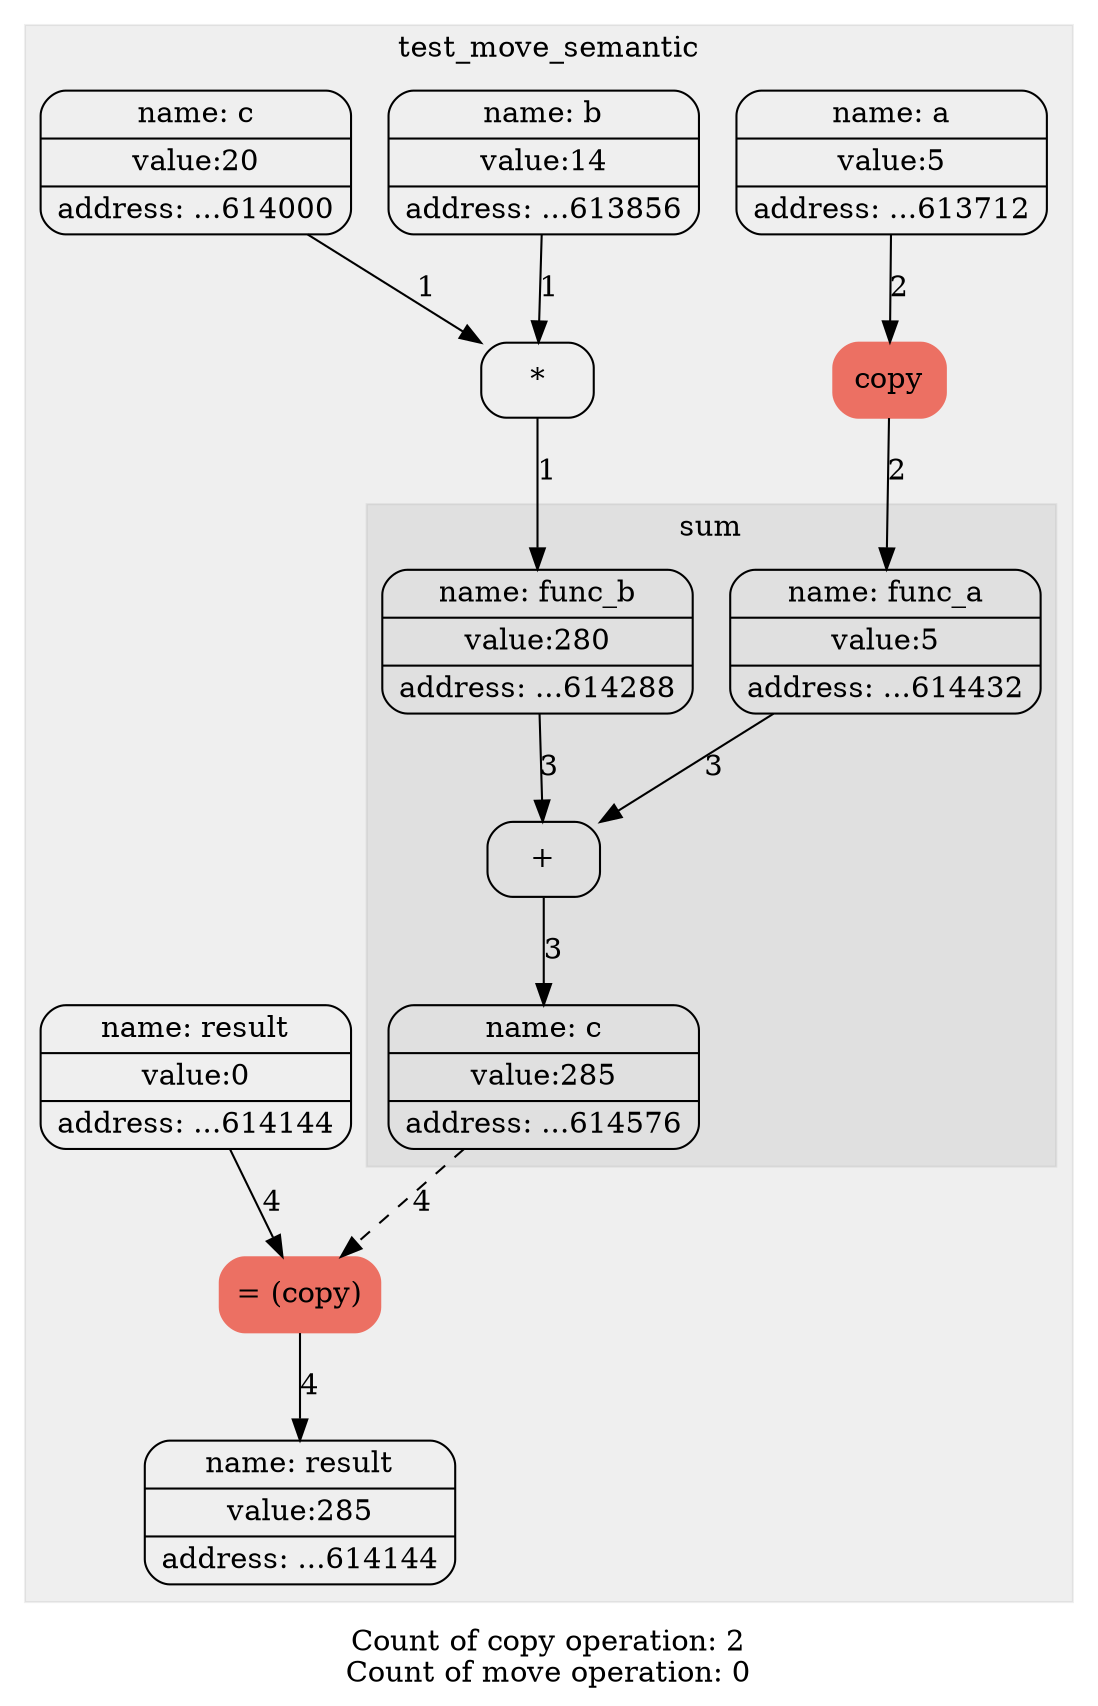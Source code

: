 digraph G{
trankdir=HR;
node[shape=Mrecord];

subgraph "cluster_0" {
label = test_move_semantic;
style = filled
color = "#00000010";
1[label="{ {name: tmp0} | {value:5} | {address: ...613712}} " color=""style=""fontcolor=""];
1[label="{ {name: a} | {value:5} | {address: ...613712}} " color=""style=""fontcolor=""];
2[label="{ {name: tmp1} | {value:14} | {address: ...613856}} " color=""style=""fontcolor=""];
2[label="{ {name: b} | {value:14} | {address: ...613856}} " color=""style=""fontcolor=""];
3[label="{ {name: tmp2} | {value:20} | {address: ...614000}} " color=""style=""fontcolor=""];
3[label="{ {name: c} | {value:20} | {address: ...614000}} " color=""style=""fontcolor=""];
4[label="{ {name: tmp3} | {value:0} | {address: ...614144}} " color=""style=""fontcolor=""];
4[label="{ {name: result} | {value:0} | {address: ...614144}} " color=""style=""fontcolor=""];
5[label = "*" color = "" style = "" fontcolor = "" ];
edge[style = "" color = ""label = "1"fontcolor = ""]2->5;
edge[style = "" color = ""label = "1"fontcolor = ""]3->5;
6[label="{ {name: tmp4} | {value:280} | {address: ...614288}} " color=""style=""fontcolor=""];
edge[style = "" color = ""label = "1"fontcolor = ""]5->6;
7[label = "copy" color = "#EC7063" style = "filled" fontcolor = "" ];
edge[style = "" color = ""label = "2"fontcolor = ""]1->7;
8[label="{ {name: tmp5} | {value:5} | {address: ...614432}} " color=""style=""fontcolor=""];
edge[style = "" color = ""label = "2"fontcolor = ""]7->8;
subgraph "cluster_1" {
label = sum;
style = filled
color = "#00000010";
8[label="{ {name: func_a} | {value:5} | {address: ...614432}} " color=""style=""fontcolor=""];
6[label="{ {name: func_b} | {value:280} | {address: ...614288}} " color=""style=""fontcolor=""];
9[label = "+" color = "" style = "" fontcolor = "" ];
edge[style = "" color = ""label = "3"fontcolor = ""]8->9;
edge[style = "" color = ""label = "3"fontcolor = ""]6->9;
10[label="{ {name: tmp6} | {value:285} | {address: ...614576}} " color=""style=""fontcolor=""];
edge[style = "" color = ""label = "3"fontcolor = ""]9->10;
10[label="{ {name: c} | {value:285} | {address: ...614576}} " color=""style=""fontcolor=""];
}
11[label = "= (copy)" color = "#EC7063" style = "filled" fontcolor = "" ];
edge[style = "" color = ""label = "4"fontcolor = ""]4->11;
edge[style = "dashed" color = ""label = "4"fontcolor = ""]10->11;
12[label="{ {name: result} | {value:285} | {address: ...614144}} " color=""style=""fontcolor=""];
edge[style = "" color = ""label = "4"fontcolor = ""]11->12;
}
label="Count of copy operation: 2
Count of move operation: 0"}